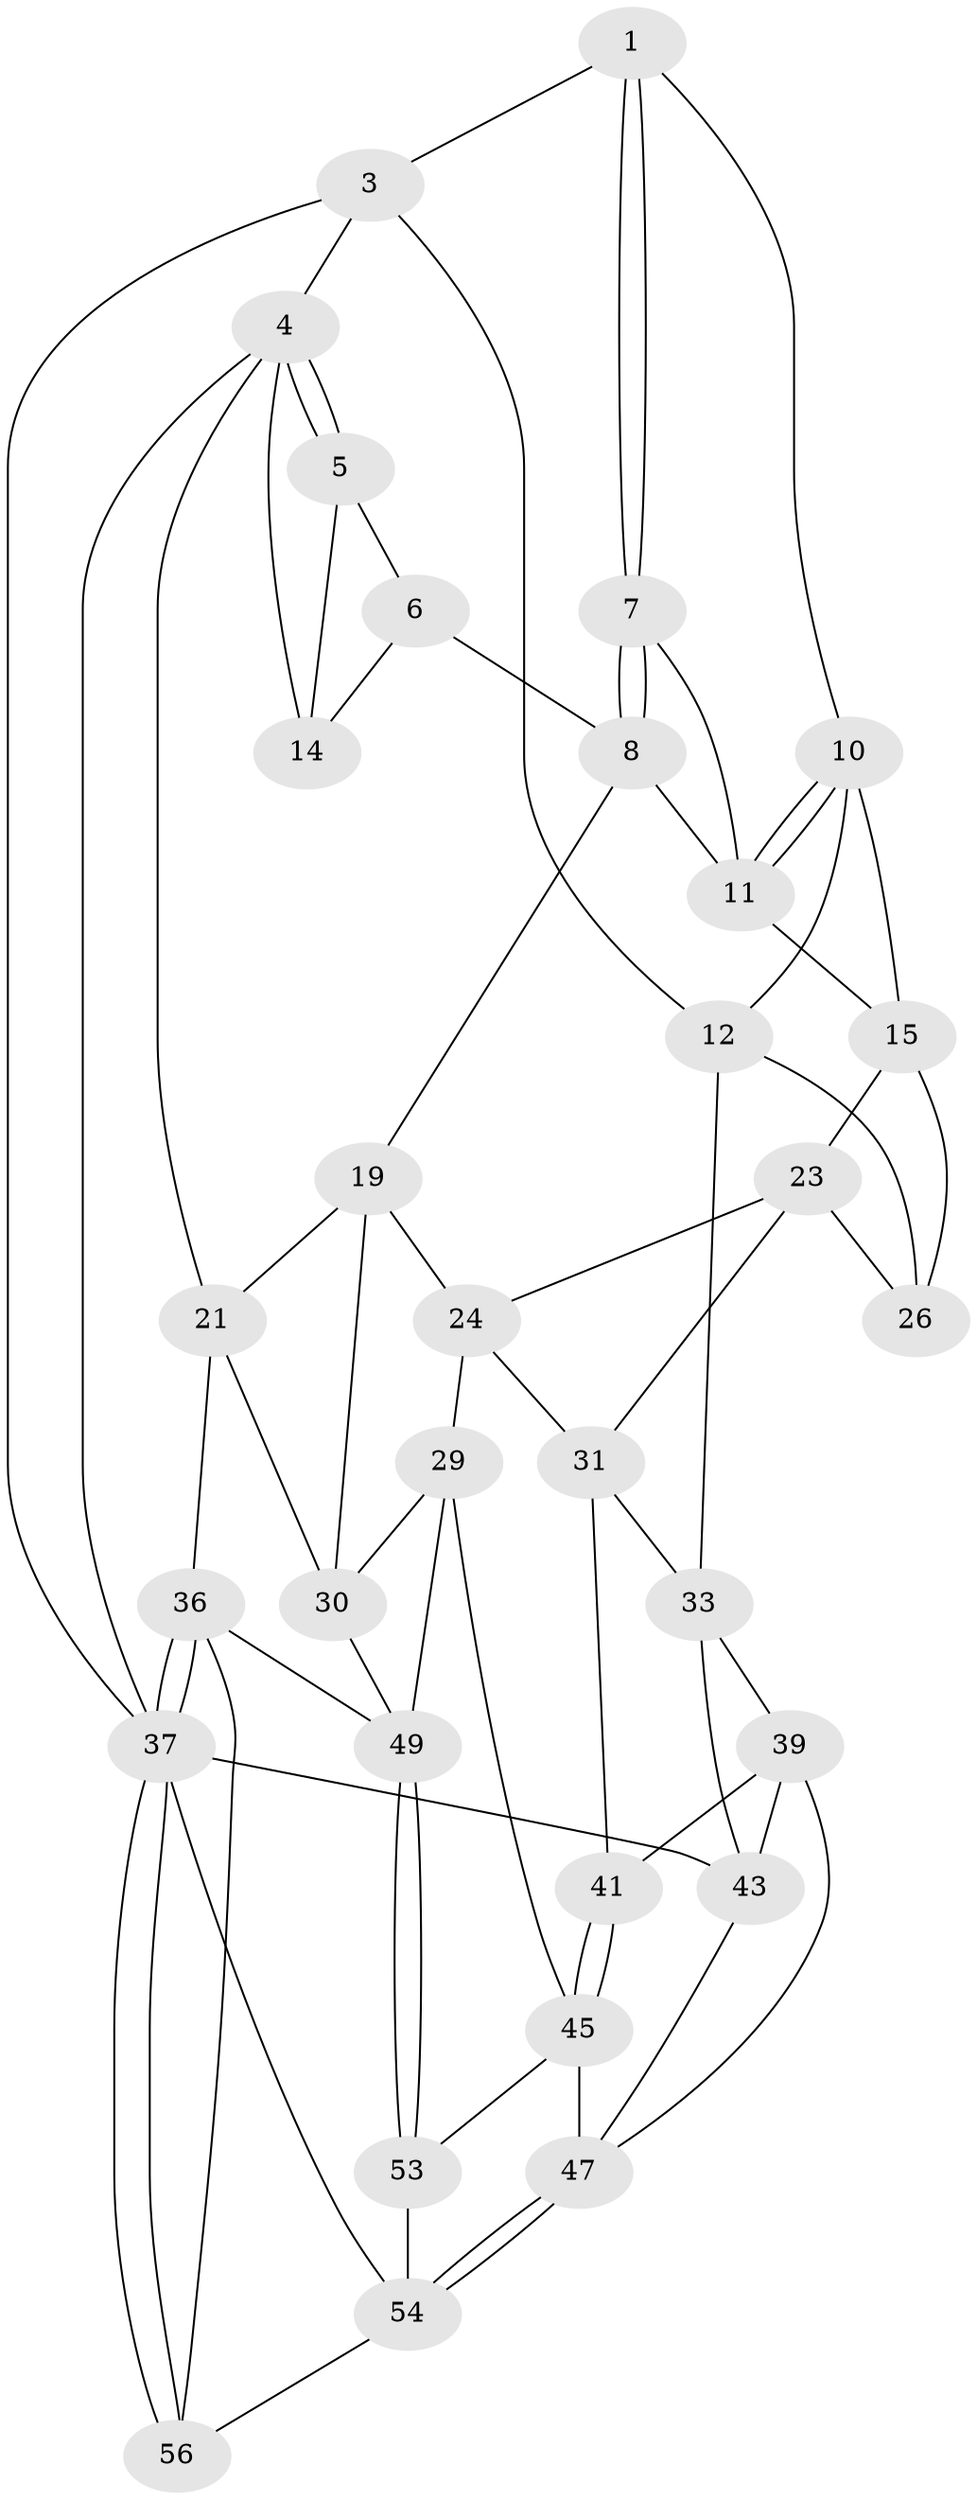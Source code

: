 // original degree distribution, {3: 0.03571428571428571, 4: 0.19642857142857142, 5: 0.6071428571428571, 6: 0.16071428571428573}
// Generated by graph-tools (version 1.1) at 2025/42/03/06/25 10:42:29]
// undirected, 32 vertices, 70 edges
graph export_dot {
graph [start="1"]
  node [color=gray90,style=filled];
  1 [pos="+0.44358167736680953+0",super="+2"];
  3 [pos="+1+0"];
  4 [pos="+0+0",super="+18"];
  5 [pos="+0+0"];
  6 [pos="+0.2938278573969091+0",super="+9"];
  7 [pos="+0.43258445503909126+0"];
  8 [pos="+0.23368157416996543+0.21403476282615655",super="+17"];
  10 [pos="+0.605951761459383+0.12069467341912858",super="+13"];
  11 [pos="+0.4667225520097005+0.1843114996999274",super="+16"];
  12 [pos="+0.8883837737717466+0.287200365809861",super="+25"];
  14 [pos="+0.1740036085733882+0.180018654837519"];
  15 [pos="+0.48202964128959885+0.2474361137202897",super="+22"];
  19 [pos="+0.24332297669560912+0.3564447530484173",super="+20"];
  21 [pos="+0+0.3458204112638439",super="+35"];
  23 [pos="+0.47778562343540176+0.3589497877541583",super="+27"];
  24 [pos="+0.3087907013712874+0.397179159640102",super="+28"];
  26 [pos="+0.7537998168445361+0.3860668215100635"];
  29 [pos="+0.29113356996955897+0.6280125469453152",super="+46"];
  30 [pos="+0.15872557186695901+0.5628478125413078",super="+38"];
  31 [pos="+0.5121315642621784+0.44795298856895677",super="+32"];
  33 [pos="+0.8478360517386172+0.3842449166920981",super="+34"];
  36 [pos="+0+0.7166353043714834",super="+52"];
  37 [pos="+0+1",super="+42"];
  39 [pos="+0.5840278931575565+0.6131151951204051",super="+40"];
  41 [pos="+0.5363518744149194+0.6715915092494926"];
  43 [pos="+0.9625871219672301+0.7919267031556129",super="+44"];
  45 [pos="+0.4494753225974886+0.7480331403223067",super="+51"];
  47 [pos="+0.7271486748011408+0.8043442454806344",super="+48"];
  49 [pos="+0.27123254349294046+0.8242035007028189",super="+50"];
  53 [pos="+0.4298467850049577+1"];
  54 [pos="+0.5396334968009912+1",super="+55"];
  56 [pos="+0+1"];
  1 -- 7;
  1 -- 7;
  1 -- 10;
  1 -- 3;
  3 -- 4;
  3 -- 12;
  3 -- 37;
  4 -- 5;
  4 -- 5;
  4 -- 37;
  4 -- 21;
  4 -- 14;
  5 -- 6;
  5 -- 14;
  6 -- 8;
  6 -- 14;
  7 -- 8;
  7 -- 8;
  7 -- 11;
  8 -- 19;
  8 -- 11;
  10 -- 11;
  10 -- 11;
  10 -- 12;
  10 -- 15;
  11 -- 15;
  12 -- 33;
  12 -- 26;
  15 -- 26;
  15 -- 23;
  19 -- 24;
  19 -- 21;
  19 -- 30;
  21 -- 36;
  21 -- 30;
  23 -- 24;
  23 -- 26;
  23 -- 31;
  24 -- 29;
  24 -- 31;
  29 -- 30;
  29 -- 49;
  29 -- 45;
  30 -- 49;
  31 -- 41;
  31 -- 33;
  33 -- 43;
  33 -- 39;
  36 -- 37;
  36 -- 37;
  36 -- 56;
  36 -- 49;
  37 -- 56;
  37 -- 56;
  37 -- 43;
  37 -- 54;
  39 -- 41;
  39 -- 43;
  39 -- 47;
  41 -- 45;
  41 -- 45;
  43 -- 47;
  45 -- 53;
  45 -- 47;
  47 -- 54;
  47 -- 54;
  49 -- 53;
  49 -- 53;
  53 -- 54;
  54 -- 56;
}
